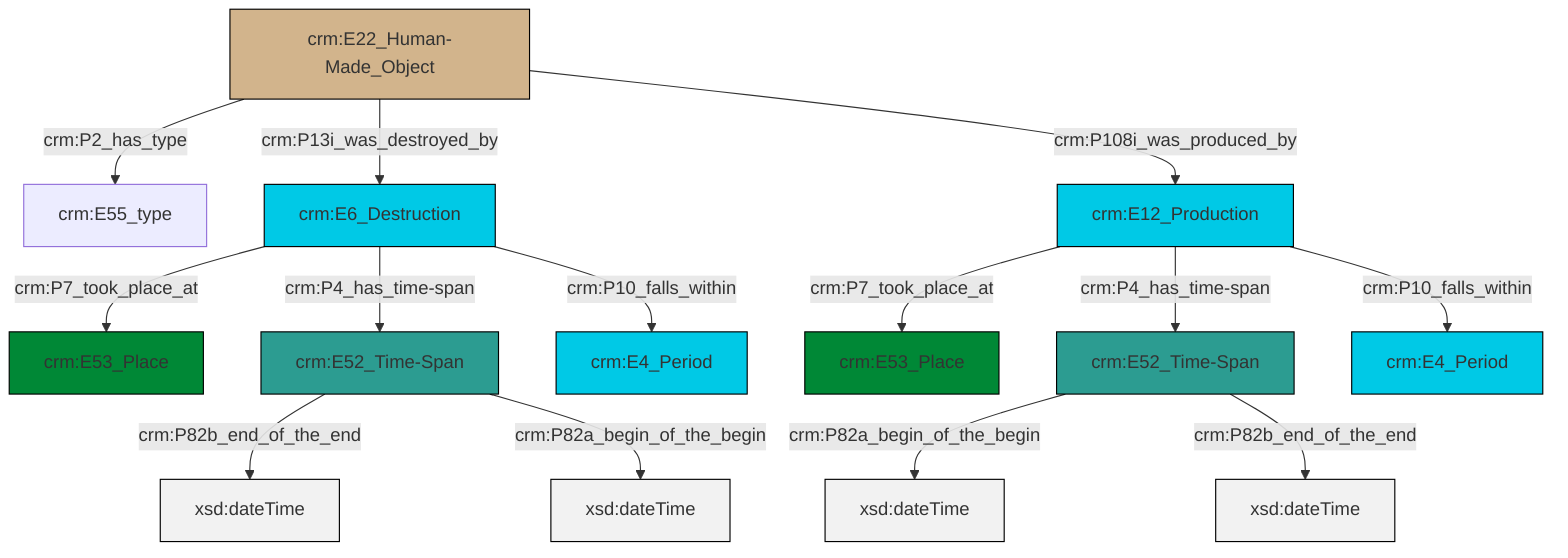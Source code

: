 graph TD
classDef Literal fill:#f2f2f2,stroke:#000000;
classDef CRM_Entity fill:#FFFFFF,stroke:#000000;
classDef Temporal_Entity fill:#00C9E6, stroke:#000000;
classDef Type fill:#E18312, stroke:#000000;
classDef Time-Span fill:#2C9C91, stroke:#000000;
classDef Appellation fill:#FFEB7F, stroke:#000000;
classDef Place fill:#008836, stroke:#000000;
classDef Persistent_Item fill:#B266B2, stroke:#000000;
classDef Conceptual_Object fill:#FFD700, stroke:#000000;
classDef Physical_Thing fill:#D2B48C, stroke:#000000;
classDef Actor fill:#f58aad, stroke:#000000;
classDef PC_Classes fill:#4ce600, stroke:#000000;
classDef Multi fill:#cccccc,stroke:#000000;

4["crm:E52_Time-Span"]:::Time-Span -->|crm:P82b_end_of_the_end| 5[xsd:dateTime]:::Literal
6["crm:E12_Production"]:::Temporal_Entity -->|crm:P7_took_place_at| 2["crm:E53_Place"]:::Place
7["crm:E6_Destruction"]:::Temporal_Entity -->|crm:P7_took_place_at| 0["crm:E53_Place"]:::Place
6["crm:E12_Production"]:::Temporal_Entity -->|crm:P4_has_time-span| 8["crm:E52_Time-Span"]:::Time-Span
4["crm:E52_Time-Span"]:::Time-Span -->|crm:P82a_begin_of_the_begin| 9[xsd:dateTime]:::Literal
7["crm:E6_Destruction"]:::Temporal_Entity -->|crm:P4_has_time-span| 4["crm:E52_Time-Span"]:::Time-Span
7["crm:E6_Destruction"]:::Temporal_Entity -->|crm:P10_falls_within| 12["crm:E4_Period"]:::Temporal_Entity
13["crm:E22_Human-Made_Object"]:::Physical_Thing -->|crm:P2_has_type| 14["crm:E55_type"]:::Default
6["crm:E12_Production"]:::Temporal_Entity -->|crm:P10_falls_within| 15["crm:E4_Period"]:::Temporal_Entity
8["crm:E52_Time-Span"]:::Time-Span -->|crm:P82a_begin_of_the_begin| 19[xsd:dateTime]:::Literal
8["crm:E52_Time-Span"]:::Time-Span -->|crm:P82b_end_of_the_end| 20[xsd:dateTime]:::Literal
13["crm:E22_Human-Made_Object"]:::Physical_Thing -->|crm:P13i_was_destroyed_by| 7["crm:E6_Destruction"]:::Temporal_Entity
13["crm:E22_Human-Made_Object"]:::Physical_Thing -->|crm:P108i_was_produced_by| 6["crm:E12_Production"]:::Temporal_Entity
